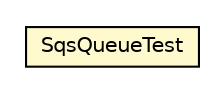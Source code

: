 #!/usr/local/bin/dot
#
# Class diagram 
# Generated by UMLGraph version R5_6-24-gf6e263 (http://www.umlgraph.org/)
#

digraph G {
	edge [fontname="Helvetica",fontsize=10,labelfontname="Helvetica",labelfontsize=10];
	node [fontname="Helvetica",fontsize=10,shape=plaintext];
	nodesep=0.25;
	ranksep=0.5;
	// com.github.davidmoten.rx2.aws.SqsQueueTest
	c24 [label=<<table title="com.github.davidmoten.rx2.aws.SqsQueueTest" border="0" cellborder="1" cellspacing="0" cellpadding="2" port="p" bgcolor="lemonChiffon" href="./SqsQueueTest.html">
		<tr><td><table border="0" cellspacing="0" cellpadding="1">
<tr><td align="center" balign="center"> SqsQueueTest </td></tr>
		</table></td></tr>
		</table>>, URL="./SqsQueueTest.html", fontname="Helvetica", fontcolor="black", fontsize=10.0];
}

